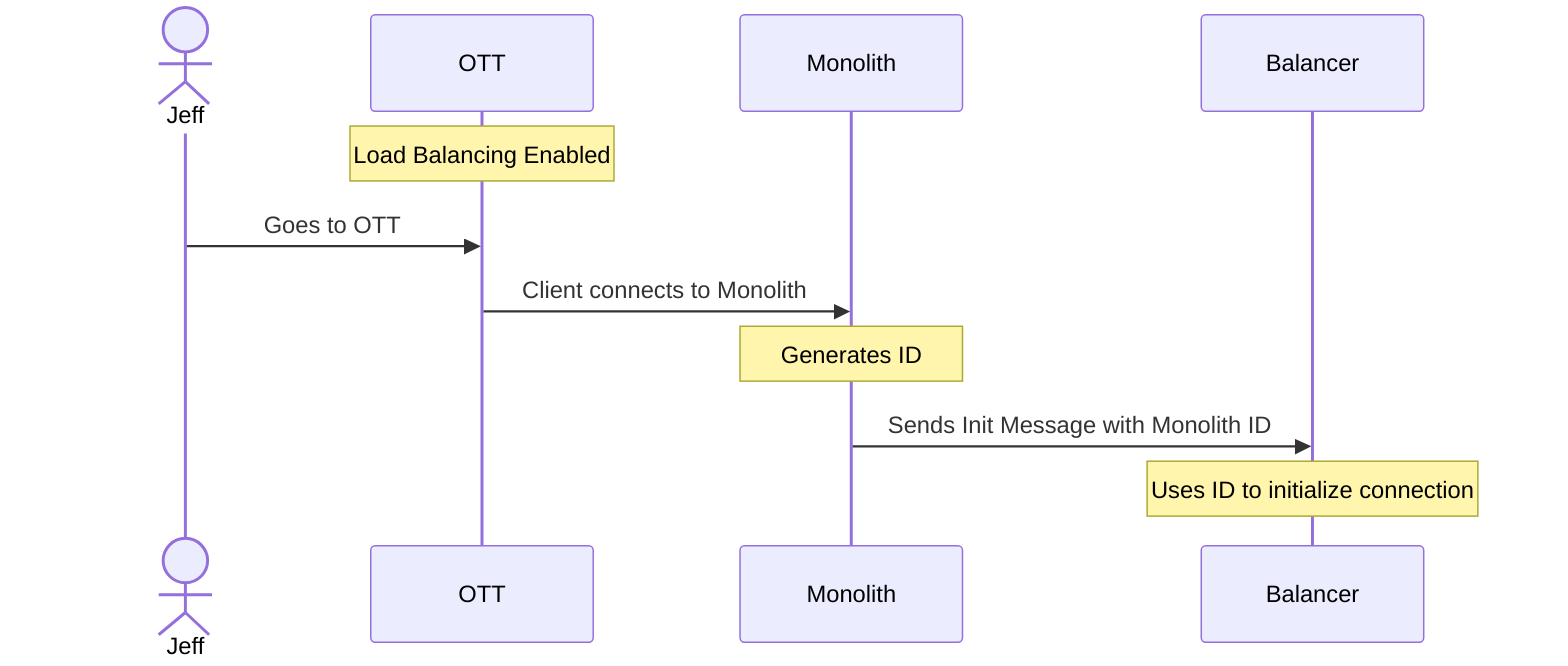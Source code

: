 sequenceDiagram

    actor Jeff
    Participant OTT
    participant Monolith
    participant Balancer

    Note over OTT: Load Balancing Enabled
    Jeff->>OTT: Goes to OTT
    OTT->>Monolith: Client connects to Monolith
    Note over Monolith: Generates ID
    Monolith->>Balancer: Sends Init Message with Monolith ID
    Note over Balancer: Uses ID to initialize connection
